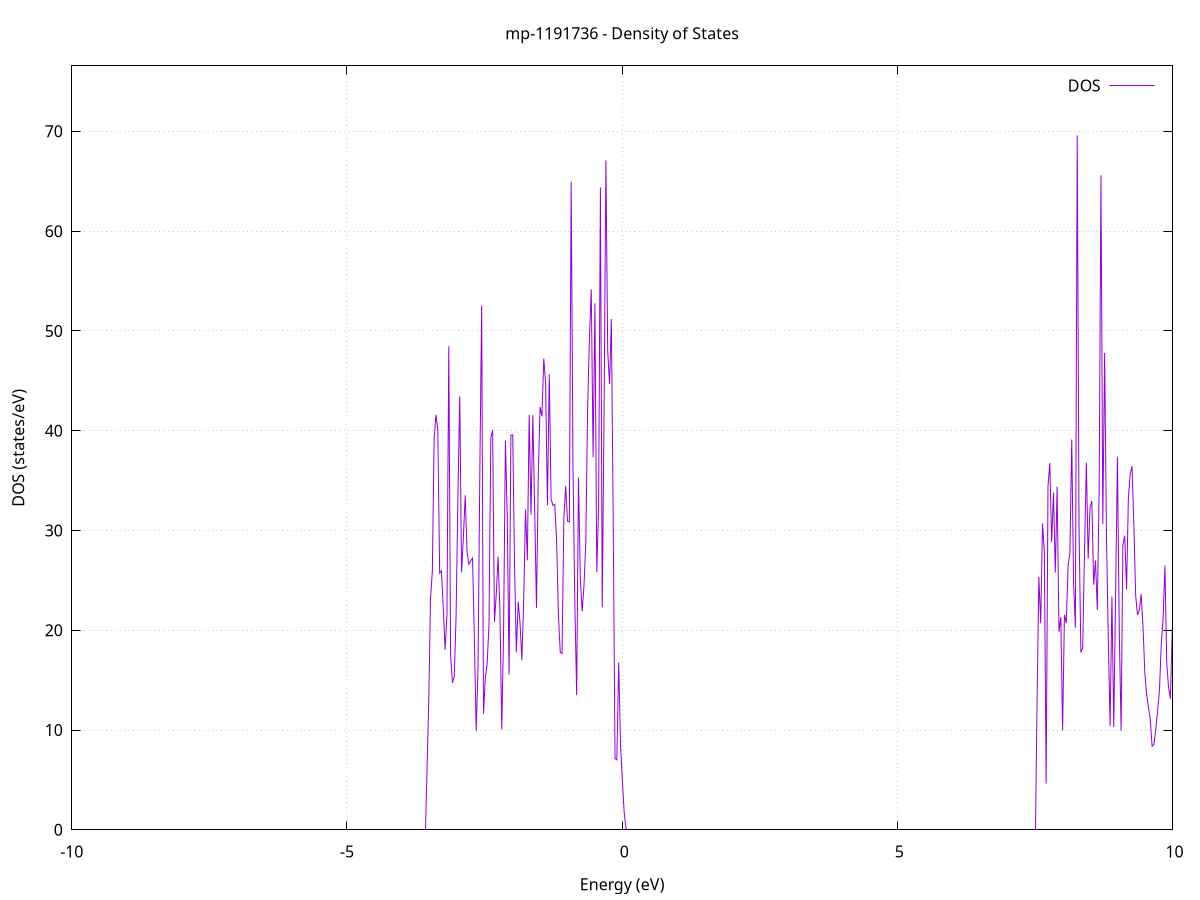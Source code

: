 set title 'mp-1191736 - Density of States'
set xlabel 'Energy (eV)'
set ylabel 'DOS (states/eV)'
set grid
set xrange [-10:10]
set yrange [0:76.562]
set xzeroaxis lt -1
set terminal png size 800,600
set output 'mp-1191736_dos_gnuplot.png'
plot '-' using 1:2 with lines title 'DOS'
-42.186600 0.000000
-42.153400 0.000000
-42.120200 0.000000
-42.087100 0.000000
-42.053900 0.000000
-42.020700 0.000000
-41.987500 0.000000
-41.954300 0.000000
-41.921100 0.000000
-41.887900 0.000000
-41.854700 0.000000
-41.821500 0.000000
-41.788300 0.000000
-41.755100 0.000000
-41.721900 0.000000
-41.688700 0.000000
-41.655500 0.000000
-41.622300 0.000000
-41.589100 0.000000
-41.555900 0.000000
-41.522700 0.000000
-41.489600 0.000000
-41.456400 0.000000
-41.423200 0.000000
-41.390000 0.000000
-41.356800 0.000000
-41.323600 0.000000
-41.290400 0.000000
-41.257200 0.000000
-41.224000 0.000000
-41.190800 0.000000
-41.157600 0.000000
-41.124400 0.000000
-41.091200 0.000000
-41.058000 0.000000
-41.024800 0.000000
-40.991600 0.000000
-40.958400 0.000000
-40.925200 0.000000
-40.892100 0.000000
-40.858900 0.000000
-40.825700 0.000000
-40.792500 0.000000
-40.759300 0.000000
-40.726100 0.000000
-40.692900 0.000000
-40.659700 0.000000
-40.626500 0.000000
-40.593300 0.000000
-40.560100 0.000000
-40.526900 0.000000
-40.493700 0.000000
-40.460500 0.000000
-40.427300 0.000000
-40.394100 0.000000
-40.360900 0.000000
-40.327800 0.000000
-40.294600 0.000000
-40.261400 0.000000
-40.228200 0.000000
-40.195000 0.000000
-40.161800 0.000000
-40.128600 0.000000
-40.095400 0.000000
-40.062200 0.000000
-40.029000 0.000000
-39.995800 0.000000
-39.962600 0.000000
-39.929400 0.000000
-39.896200 0.000000
-39.863000 0.000000
-39.829800 0.000000
-39.796600 0.000000
-39.763400 0.000000
-39.730300 0.000000
-39.697100 0.000000
-39.663900 0.000000
-39.630700 0.000000
-39.597500 0.000000
-39.564300 0.000000
-39.531100 0.000000
-39.497900 0.000000
-39.464700 0.000000
-39.431500 0.000000
-39.398300 0.000000
-39.365100 0.000000
-39.331900 0.000000
-39.298700 0.000000
-39.265500 0.000000
-39.232300 0.000000
-39.199100 0.000000
-39.165900 26.176000
-39.132800 0.000000
-39.099600 0.000000
-39.066400 0.000000
-39.033200 0.000000
-39.000000 0.000000
-38.966800 0.000000
-38.933600 0.000000
-38.900400 0.000000
-38.867200 0.000000
-38.834000 0.000000
-38.800800 0.000000
-38.767600 0.000000
-38.734400 0.000000
-38.701200 0.000000
-38.668000 0.000000
-38.634800 0.000000
-38.601600 0.000000
-38.568400 0.000000
-38.535300 0.000000
-38.502100 0.000000
-38.468900 0.000000
-38.435700 0.000000
-38.402500 0.000000
-38.369300 0.000000
-38.336100 0.000000
-38.302900 0.000000
-38.269700 0.000000
-38.236500 0.000000
-38.203300 0.000000
-38.170100 0.000000
-38.136900 0.000000
-38.103700 0.000000
-38.070500 0.000000
-38.037300 0.000000
-38.004100 0.000000
-37.970900 0.000000
-37.937800 0.000000
-37.904600 0.000000
-37.871400 0.000000
-37.838200 0.000000
-37.805000 0.000000
-37.771800 0.000000
-37.738600 0.000000
-37.705400 0.000000
-37.672200 0.000000
-37.639000 0.000000
-37.605800 0.000000
-37.572600 0.000000
-37.539400 0.000000
-37.506200 0.000000
-37.473000 0.000000
-37.439800 0.000000
-37.406600 0.000000
-37.373400 0.000000
-37.340300 0.000000
-37.307100 0.000000
-37.273900 0.000000
-37.240700 0.000000
-37.207500 0.000000
-37.174300 0.000000
-37.141100 0.000000
-37.107900 0.000000
-37.074700 0.000000
-37.041500 0.000000
-37.008300 0.000000
-36.975100 0.000000
-36.941900 0.000000
-36.908700 0.000000
-36.875500 0.000000
-36.842300 0.000000
-36.809100 0.000000
-36.775900 0.000000
-36.742800 0.000000
-36.709600 0.000000
-36.676400 0.000000
-36.643200 0.000000
-36.610000 0.000000
-36.576800 0.000000
-36.543600 0.000000
-36.510400 0.000000
-36.477200 0.000000
-36.444000 0.000000
-36.410800 0.000000
-36.377600 0.000000
-36.344400 0.000000
-36.311200 0.000000
-36.278000 0.000000
-36.244800 0.000000
-36.211600 0.000000
-36.178500 0.000000
-36.145300 0.000000
-36.112100 0.000000
-36.078900 0.000000
-36.045700 0.000000
-36.012500 0.000000
-35.979300 0.000000
-35.946100 0.000000
-35.912900 0.000000
-35.879700 0.000000
-35.846500 0.000000
-35.813300 0.000000
-35.780100 0.000000
-35.746900 0.000000
-35.713700 0.000000
-35.680500 0.000000
-35.647300 0.000000
-35.614100 0.000000
-35.581000 0.000000
-35.547800 0.000000
-35.514600 0.000000
-35.481400 0.000000
-35.448200 0.000000
-35.415000 0.000000
-35.381800 0.000000
-35.348600 0.000000
-35.315400 0.000000
-35.282200 0.000000
-35.249000 0.000000
-35.215800 0.000000
-35.182600 0.000000
-35.149400 0.000000
-35.116200 0.000000
-35.083000 0.000000
-35.049800 0.000000
-35.016600 0.000000
-34.983500 0.000000
-34.950300 0.000000
-34.917100 0.000000
-34.883900 0.000000
-34.850700 0.000000
-34.817500 0.000000
-34.784300 0.000000
-34.751100 0.000000
-34.717900 0.000000
-34.684700 0.000000
-34.651500 0.000000
-34.618300 0.000000
-34.585100 0.000000
-34.551900 0.000000
-34.518700 0.000000
-34.485500 0.000000
-34.452300 0.000000
-34.419100 0.000000
-34.386000 0.000000
-34.352800 0.000000
-34.319600 0.000000
-34.286400 0.000000
-34.253200 0.000000
-34.220000 0.000000
-34.186800 0.000000
-34.153600 0.000000
-34.120400 0.000000
-34.087200 0.000000
-34.054000 0.000000
-34.020800 0.000000
-33.987600 0.000000
-33.954400 0.000000
-33.921200 0.000000
-33.888000 0.000000
-33.854800 0.000000
-33.821600 0.000000
-33.788500 0.000000
-33.755300 0.000000
-33.722100 0.000000
-33.688900 0.000000
-33.655700 0.000000
-33.622500 0.000000
-33.589300 0.000000
-33.556100 0.000000
-33.522900 0.000000
-33.489700 0.000000
-33.456500 0.000000
-33.423300 0.000000
-33.390100 0.000000
-33.356900 0.000000
-33.323700 0.000000
-33.290500 0.000000
-33.257300 0.000000
-33.224100 0.000000
-33.191000 0.000000
-33.157800 0.000000
-33.124600 0.000000
-33.091400 0.000000
-33.058200 0.000000
-33.025000 0.000000
-32.991800 0.000000
-32.958600 0.000000
-32.925400 0.000000
-32.892200 0.000000
-32.859000 0.000000
-32.825800 0.000000
-32.792600 0.000000
-32.759400 0.000000
-32.726200 0.000000
-32.693000 0.000000
-32.659800 0.000000
-32.626600 0.000000
-32.593500 0.000000
-32.560300 0.000000
-32.527100 0.000000
-32.493900 0.000000
-32.460700 0.000000
-32.427500 0.000000
-32.394300 0.000000
-32.361100 0.000000
-32.327900 0.000000
-32.294700 0.000000
-32.261500 0.000000
-32.228300 0.000000
-32.195100 0.000000
-32.161900 0.000000
-32.128700 0.000000
-32.095500 0.000000
-32.062300 0.000000
-32.029200 0.000000
-31.996000 0.000000
-31.962800 0.000000
-31.929600 0.000000
-31.896400 0.000000
-31.863200 0.000000
-31.830000 0.000000
-31.796800 0.000000
-31.763600 0.000000
-31.730400 0.000000
-31.697200 0.000000
-31.664000 0.000000
-31.630800 0.000000
-31.597600 0.000000
-31.564400 0.000000
-31.531200 0.000000
-31.498000 0.000000
-31.464800 0.000000
-31.431700 0.000000
-31.398500 0.000000
-31.365300 0.000000
-31.332100 0.000000
-31.298900 0.000000
-31.265700 0.000000
-31.232500 0.000000
-31.199300 0.000000
-31.166100 0.000000
-31.132900 0.000000
-31.099700 0.000000
-31.066500 0.000000
-31.033300 0.000000
-31.000100 0.000000
-30.966900 0.000000
-30.933700 0.000000
-30.900500 0.000000
-30.867300 0.000000
-30.834200 0.000000
-30.801000 0.000000
-30.767800 0.000000
-30.734600 0.000000
-30.701400 0.000000
-30.668200 0.000000
-30.635000 0.000000
-30.601800 0.000000
-30.568600 0.000000
-30.535400 0.000000
-30.502200 0.000000
-30.469000 0.000000
-30.435800 0.000000
-30.402600 0.000000
-30.369400 0.000000
-30.336200 0.000000
-30.303000 0.000000
-30.269800 0.000000
-30.236700 0.000000
-30.203500 0.000000
-30.170300 0.000000
-30.137100 0.000000
-30.103900 0.000000
-30.070700 0.000000
-30.037500 0.000000
-30.004300 0.000000
-29.971100 0.000000
-29.937900 0.000000
-29.904700 0.000000
-29.871500 0.000000
-29.838300 0.000000
-29.805100 0.000000
-29.771900 0.000000
-29.738700 0.000000
-29.705500 0.000000
-29.672300 0.000000
-29.639200 0.000000
-29.606000 0.000000
-29.572800 0.000000
-29.539600 0.000000
-29.506400 0.000000
-29.473200 0.000000
-29.440000 0.000000
-29.406800 0.000000
-29.373600 0.000000
-29.340400 0.000000
-29.307200 0.000000
-29.274000 0.000000
-29.240800 0.000000
-29.207600 0.000000
-29.174400 0.000000
-29.141200 0.000000
-29.108000 0.000000
-29.074800 0.000000
-29.041700 0.000000
-29.008500 0.000000
-28.975300 0.000000
-28.942100 0.000000
-28.908900 0.000000
-28.875700 0.000000
-28.842500 0.000000
-28.809300 0.000000
-28.776100 0.000000
-28.742900 0.000000
-28.709700 0.000000
-28.676500 0.000000
-28.643300 0.000000
-28.610100 0.000000
-28.576900 0.000000
-28.543700 0.000000
-28.510500 0.000000
-28.477400 0.000000
-28.444200 0.000000
-28.411000 0.000000
-28.377800 0.000000
-28.344600 0.000000
-28.311400 0.000000
-28.278200 0.000000
-28.245000 0.000000
-28.211800 0.000000
-28.178600 0.000000
-28.145400 0.000000
-28.112200 0.000000
-28.079000 0.000000
-28.045800 0.000000
-28.012600 0.000000
-27.979400 0.000000
-27.946200 0.000000
-27.913000 0.000000
-27.879900 0.000000
-27.846700 0.000000
-27.813500 0.000000
-27.780300 0.000000
-27.747100 0.000000
-27.713900 0.000000
-27.680700 0.000000
-27.647500 0.000000
-27.614300 0.000000
-27.581100 0.000000
-27.547900 0.000000
-27.514700 0.000000
-27.481500 0.000000
-27.448300 0.000000
-27.415100 0.000000
-27.381900 0.000000
-27.348700 0.000000
-27.315500 0.000000
-27.282400 0.000000
-27.249200 0.000000
-27.216000 0.000000
-27.182800 0.000000
-27.149600 0.000000
-27.116400 0.000000
-27.083200 0.000000
-27.050000 0.000000
-27.016800 0.000000
-26.983600 0.000000
-26.950400 0.000000
-26.917200 0.000000
-26.884000 0.000000
-26.850800 0.000000
-26.817600 0.000000
-26.784400 0.000000
-26.751200 0.000000
-26.718000 0.000000
-26.684900 0.000000
-26.651700 0.000000
-26.618500 0.000000
-26.585300 0.000000
-26.552100 0.000000
-26.518900 0.000000
-26.485700 0.000000
-26.452500 0.000000
-26.419300 0.000000
-26.386100 0.000000
-26.352900 0.000000
-26.319700 0.000000
-26.286500 0.000000
-26.253300 0.000000
-26.220100 0.000000
-26.186900 0.000000
-26.153700 0.000000
-26.120500 0.000000
-26.087400 0.000000
-26.054200 0.000000
-26.021000 0.000000
-25.987800 0.000000
-25.954600 0.000000
-25.921400 0.000000
-25.888200 0.000000
-25.855000 0.000000
-25.821800 0.000000
-25.788600 0.000000
-25.755400 0.000000
-25.722200 0.000000
-25.689000 0.000000
-25.655800 0.000000
-25.622600 0.000000
-25.589400 0.000000
-25.556200 0.000000
-25.523000 0.000000
-25.489900 0.000000
-25.456700 0.000000
-25.423500 0.000000
-25.390300 0.000000
-25.357100 0.000000
-25.323900 0.000000
-25.290700 0.000000
-25.257500 0.000000
-25.224300 0.000000
-25.191100 0.000000
-25.157900 0.000000
-25.124700 0.000000
-25.091500 0.000000
-25.058300 0.000000
-25.025100 0.000000
-24.991900 0.000000
-24.958700 0.000000
-24.925500 0.000000
-24.892400 0.000000
-24.859200 0.000000
-24.826000 0.000000
-24.792800 0.000000
-24.759600 0.000000
-24.726400 0.000000
-24.693200 0.000000
-24.660000 0.000000
-24.626800 0.000000
-24.593600 0.000000
-24.560400 0.000000
-24.527200 0.000000
-24.494000 0.000000
-24.460800 0.000000
-24.427600 0.000000
-24.394400 0.000000
-24.361200 0.000000
-24.328100 0.000000
-24.294900 0.000000
-24.261700 0.000000
-24.228500 0.000000
-24.195300 0.000000
-24.162100 0.000000
-24.128900 0.000000
-24.095700 0.000000
-24.062500 0.000000
-24.029300 0.000000
-23.996100 0.000000
-23.962900 0.000000
-23.929700 0.000000
-23.896500 0.000000
-23.863300 0.000000
-23.830100 0.000000
-23.796900 0.000000
-23.763700 0.000000
-23.730600 0.000000
-23.697400 0.000000
-23.664200 0.000000
-23.631000 0.000000
-23.597800 0.000000
-23.564600 0.000000
-23.531400 0.000000
-23.498200 0.000000
-23.465000 0.000000
-23.431800 0.000000
-23.398600 0.000000
-23.365400 0.000000
-23.332200 0.000000
-23.299000 0.000000
-23.265800 0.000000
-23.232600 0.000000
-23.199400 0.000000
-23.166200 0.000000
-23.133100 0.000000
-23.099900 0.000000
-23.066700 0.000000
-23.033500 0.000000
-23.000300 0.000000
-22.967100 0.000000
-22.933900 0.000000
-22.900700 0.000000
-22.867500 0.000000
-22.834300 0.000000
-22.801100 0.000000
-22.767900 0.000000
-22.734700 0.000000
-22.701500 0.000000
-22.668300 0.000000
-22.635100 0.000000
-22.601900 0.000000
-22.568700 0.000000
-22.535600 0.000000
-22.502400 0.000000
-22.469200 0.000000
-22.436000 0.000000
-22.402800 0.000000
-22.369600 0.000000
-22.336400 0.000000
-22.303200 0.000000
-22.270000 0.000000
-22.236800 0.000000
-22.203600 0.000000
-22.170400 0.000000
-22.137200 0.000000
-22.104000 0.000000
-22.070800 0.000000
-22.037600 0.000000
-22.004400 0.000000
-21.971200 0.000000
-21.938100 0.000000
-21.904900 0.000000
-21.871700 0.000000
-21.838500 0.000000
-21.805300 0.000000
-21.772100 0.000000
-21.738900 0.000000
-21.705700 0.000000
-21.672500 0.000000
-21.639300 0.000000
-21.606100 0.000000
-21.572900 0.000000
-21.539700 27.842100
-21.506500 28.833200
-21.473300 14.232900
-21.440100 14.996300
-21.406900 21.443600
-21.373700 28.299600
-21.340600 22.047000
-21.307400 21.613000
-21.274200 24.441400
-21.241000 16.342100
-21.207800 8.717400
-21.174600 2.678700
-21.141400 1.892500
-21.108200 9.749200
-21.075000 60.109100
-21.041800 17.773600
-21.008600 16.016100
-20.975400 8.943400
-20.942200 7.455300
-20.909000 9.282000
-20.875800 10.415700
-20.842600 14.018500
-20.809400 33.752200
-20.776200 18.654500
-20.743100 25.874800
-20.709900 26.063500
-20.676700 20.329600
-20.643500 29.358000
-20.610300 15.085500
-20.577100 10.478400
-20.543900 8.877300
-20.510700 8.044700
-20.477500 10.422600
-20.444300 14.527700
-20.411100 16.269300
-20.377900 25.956800
-20.344700 21.333700
-20.311500 15.374300
-20.278300 16.655600
-20.245100 18.291800
-20.211900 20.667900
-20.178800 9.261900
-20.145600 16.374700
-20.112400 16.857000
-20.079200 19.846700
-20.046000 22.217300
-20.012800 33.884900
-19.979600 23.347800
-19.946400 26.735900
-19.913200 53.803400
-19.880000 2.410400
-19.846800 8.749000
-19.813600 30.371900
-19.780400 20.387400
-19.747200 16.430100
-19.714000 18.603200
-19.680800 11.371800
-19.647600 8.087700
-19.614400 6.115200
-19.581300 4.050600
-19.548100 0.697200
-19.514900 0.000000
-19.481700 0.000000
-19.448500 0.000000
-19.415300 0.000000
-19.382100 0.000000
-19.348900 0.000000
-19.315700 0.000000
-19.282500 0.000000
-19.249300 0.000000
-19.216100 0.000000
-19.182900 26.378300
-19.149700 87.167600
-19.116500 15.976500
-19.083300 25.047500
-19.050100 41.421000
-19.016900 30.483700
-18.983800 28.986000
-18.950600 42.537800
-18.917400 34.882500
-18.884200 11.838000
-18.851000 5.683800
-18.817800 17.573800
-18.784600 26.328400
-18.751400 25.092300
-18.718200 37.403800
-18.685000 13.335500
-18.651800 23.480400
-18.618600 14.881300
-18.585400 9.059200
-18.552200 12.172100
-18.519000 25.968600
-18.485800 36.240300
-18.452600 23.876100
-18.419400 24.167800
-18.386300 15.407300
-18.353100 16.923900
-18.319900 19.609700
-18.286700 36.290500
-18.253500 22.783700
-18.220300 17.035700
-18.187100 11.851300
-18.153900 15.708000
-18.120700 31.848300
-18.087500 31.539800
-18.054300 29.700000
-18.021100 29.507600
-17.987900 1.333400
-17.954700 8.311300
-17.921500 24.581600
-17.888300 68.941600
-17.855100 12.809000
-17.821900 4.005300
-17.788800 1.905100
-17.755600 0.556600
-17.722400 0.010700
-17.689200 0.000000
-17.656000 0.000000
-17.622800 0.000000
-17.589600 0.000000
-17.556400 0.000000
-17.523200 0.000000
-17.490000 0.000000
-17.456800 0.000000
-17.423600 0.000000
-17.390400 0.000000
-17.357200 0.000000
-17.324000 0.000000
-17.290800 0.000000
-17.257600 0.000000
-17.224400 0.000000
-17.191300 0.000000
-17.158100 0.000000
-17.124900 0.000000
-17.091700 0.000000
-17.058500 0.000000
-17.025300 0.000000
-16.992100 0.000000
-16.958900 0.000000
-16.925700 0.000000
-16.892500 0.000000
-16.859300 0.000000
-16.826100 0.000000
-16.792900 0.000000
-16.759700 0.000000
-16.726500 0.000000
-16.693300 0.000000
-16.660100 0.000000
-16.626900 0.000000
-16.593800 0.000000
-16.560600 0.000000
-16.527400 0.000000
-16.494200 0.000000
-16.461000 0.000000
-16.427800 0.000000
-16.394600 0.000000
-16.361400 0.000000
-16.328200 0.000000
-16.295000 0.000000
-16.261800 0.000000
-16.228600 0.000000
-16.195400 0.000000
-16.162200 0.000000
-16.129000 0.000000
-16.095800 0.000000
-16.062600 0.000000
-16.029500 0.000000
-15.996300 0.000000
-15.963100 0.000000
-15.929900 0.000000
-15.896700 0.000000
-15.863500 0.000000
-15.830300 0.000000
-15.797100 0.000000
-15.763900 0.000000
-15.730700 0.000000
-15.697500 0.000000
-15.664300 0.000000
-15.631100 0.000000
-15.597900 0.000000
-15.564700 0.000000
-15.531500 0.000000
-15.498300 0.000000
-15.465100 0.000000
-15.432000 0.000000
-15.398800 0.000000
-15.365600 0.000000
-15.332400 0.000000
-15.299200 0.000000
-15.266000 0.000000
-15.232800 0.000000
-15.199600 0.000000
-15.166400 0.000000
-15.133200 0.000000
-15.100000 0.000000
-15.066800 0.000000
-15.033600 0.000000
-15.000400 0.000000
-14.967200 0.000000
-14.934000 0.000000
-14.900800 0.000000
-14.867600 0.000000
-14.834500 0.000000
-14.801300 0.000000
-14.768100 0.000000
-14.734900 0.000000
-14.701700 0.000000
-14.668500 0.000000
-14.635300 0.000000
-14.602100 0.000000
-14.568900 0.000000
-14.535700 0.000000
-14.502500 0.000000
-14.469300 0.000000
-14.436100 0.000000
-14.402900 0.000000
-14.369700 0.000000
-14.336500 0.000000
-14.303300 0.000000
-14.270100 0.000000
-14.237000 0.000000
-14.203800 0.000000
-14.170600 0.000000
-14.137400 0.000000
-14.104200 0.000000
-14.071000 0.000000
-14.037800 0.000000
-14.004600 0.000000
-13.971400 0.000000
-13.938200 0.000000
-13.905000 0.000000
-13.871800 0.000000
-13.838600 0.000000
-13.805400 0.000000
-13.772200 0.000000
-13.739000 0.000000
-13.705800 0.000000
-13.672600 0.000000
-13.639500 0.000000
-13.606300 0.000000
-13.573100 0.000000
-13.539900 0.000000
-13.506700 0.000000
-13.473500 0.000000
-13.440300 0.000000
-13.407100 0.000000
-13.373900 0.000000
-13.340700 0.000000
-13.307500 0.000000
-13.274300 0.000000
-13.241100 0.000000
-13.207900 0.000000
-13.174700 0.000000
-13.141500 0.000000
-13.108300 0.000000
-13.075100 0.000000
-13.042000 0.000000
-13.008800 0.000000
-12.975600 0.000000
-12.942400 0.000000
-12.909200 0.000000
-12.876000 0.000000
-12.842800 0.000000
-12.809600 0.000000
-12.776400 0.000000
-12.743200 0.000000
-12.710000 0.000000
-12.676800 0.000000
-12.643600 0.000000
-12.610400 0.000000
-12.577200 0.000000
-12.544000 0.000000
-12.510800 0.000000
-12.477600 0.000000
-12.444500 0.000000
-12.411300 0.000000
-12.378100 0.000000
-12.344900 0.000000
-12.311700 0.000000
-12.278500 0.000000
-12.245300 0.000000
-12.212100 0.000000
-12.178900 0.000000
-12.145700 0.000000
-12.112500 0.000000
-12.079300 0.000000
-12.046100 0.000000
-12.012900 0.000000
-11.979700 0.000000
-11.946500 0.000000
-11.913300 0.000000
-11.880200 0.000000
-11.847000 0.000000
-11.813800 0.000000
-11.780600 0.000000
-11.747400 0.000000
-11.714200 0.000000
-11.681000 0.000000
-11.647800 0.000000
-11.614600 0.000000
-11.581400 0.000000
-11.548200 0.000000
-11.515000 0.000000
-11.481800 0.000000
-11.448600 0.000000
-11.415400 0.000000
-11.382200 0.000000
-11.349000 0.000000
-11.315800 0.000000
-11.282700 0.000000
-11.249500 0.000000
-11.216300 0.000000
-11.183100 0.000000
-11.149900 0.000000
-11.116700 0.000000
-11.083500 0.000000
-11.050300 0.000000
-11.017100 0.000000
-10.983900 0.000000
-10.950700 0.000000
-10.917500 0.000000
-10.884300 0.000000
-10.851100 0.000000
-10.817900 0.000000
-10.784700 0.000000
-10.751500 0.000000
-10.718300 0.000000
-10.685200 0.000000
-10.652000 0.000000
-10.618800 0.000000
-10.585600 0.000000
-10.552400 0.000000
-10.519200 0.000000
-10.486000 0.000000
-10.452800 0.000000
-10.419600 0.000000
-10.386400 0.000000
-10.353200 0.000000
-10.320000 0.000000
-10.286800 0.000000
-10.253600 0.000000
-10.220400 0.000000
-10.187200 0.000000
-10.154000 0.000000
-10.120800 0.000000
-10.087700 0.000000
-10.054500 0.000000
-10.021300 0.000000
-9.988100 0.000000
-9.954900 0.000000
-9.921700 0.000000
-9.888500 0.000000
-9.855300 0.000000
-9.822100 0.000000
-9.788900 0.000000
-9.755700 0.000000
-9.722500 0.000000
-9.689300 0.000000
-9.656100 0.000000
-9.622900 0.000000
-9.589700 0.000000
-9.556500 0.000000
-9.523300 0.000000
-9.490200 0.000000
-9.457000 0.000000
-9.423800 0.000000
-9.390600 0.000000
-9.357400 0.000000
-9.324200 0.000000
-9.291000 0.000000
-9.257800 0.000000
-9.224600 0.000000
-9.191400 0.000000
-9.158200 0.000000
-9.125000 0.000000
-9.091800 0.000000
-9.058600 0.000000
-9.025400 0.000000
-8.992200 0.000000
-8.959000 0.000000
-8.925800 0.000000
-8.892700 0.000000
-8.859500 0.000000
-8.826300 0.000000
-8.793100 0.000000
-8.759900 0.000000
-8.726700 0.000000
-8.693500 0.000000
-8.660300 0.000000
-8.627100 0.000000
-8.593900 0.000000
-8.560700 0.000000
-8.527500 0.000000
-8.494300 0.000000
-8.461100 0.000000
-8.427900 0.000000
-8.394700 0.000000
-8.361500 0.000000
-8.328300 0.000000
-8.295200 0.000000
-8.262000 0.000000
-8.228800 0.000000
-8.195600 0.000000
-8.162400 0.000000
-8.129200 0.000000
-8.096000 0.000000
-8.062800 0.000000
-8.029600 0.000000
-7.996400 0.000000
-7.963200 0.000000
-7.930000 0.000000
-7.896800 0.000000
-7.863600 0.000000
-7.830400 0.000000
-7.797200 0.000000
-7.764000 0.000000
-7.730900 0.000000
-7.697700 0.000000
-7.664500 0.000000
-7.631300 0.000000
-7.598100 0.000000
-7.564900 0.000000
-7.531700 0.000000
-7.498500 0.000000
-7.465300 0.000000
-7.432100 0.000000
-7.398900 0.000000
-7.365700 0.000000
-7.332500 0.000000
-7.299300 0.000000
-7.266100 0.000000
-7.232900 0.000000
-7.199700 0.000000
-7.166500 0.000000
-7.133400 0.000000
-7.100200 0.000000
-7.067000 0.000000
-7.033800 0.000000
-7.000600 0.000000
-6.967400 0.000000
-6.934200 0.000000
-6.901000 0.000000
-6.867800 0.000000
-6.834600 0.000000
-6.801400 0.000000
-6.768200 0.000000
-6.735000 0.000000
-6.701800 0.000000
-6.668600 0.000000
-6.635400 0.000000
-6.602200 0.000000
-6.569000 0.000000
-6.535900 0.000000
-6.502700 0.000000
-6.469500 0.000000
-6.436300 0.000000
-6.403100 0.000000
-6.369900 0.000000
-6.336700 0.000000
-6.303500 0.000000
-6.270300 0.000000
-6.237100 0.000000
-6.203900 0.000000
-6.170700 0.000000
-6.137500 0.000000
-6.104300 0.000000
-6.071100 0.000000
-6.037900 0.000000
-6.004700 0.000000
-5.971500 0.000000
-5.938400 0.000000
-5.905200 0.000000
-5.872000 0.000000
-5.838800 0.000000
-5.805600 0.000000
-5.772400 0.000000
-5.739200 0.000000
-5.706000 0.000000
-5.672800 0.000000
-5.639600 0.000000
-5.606400 0.000000
-5.573200 0.000000
-5.540000 0.000000
-5.506800 0.000000
-5.473600 0.000000
-5.440400 0.000000
-5.407200 0.000000
-5.374000 0.000000
-5.340900 0.000000
-5.307700 0.000000
-5.274500 0.000000
-5.241300 0.000000
-5.208100 0.000000
-5.174900 0.000000
-5.141700 0.000000
-5.108500 0.000000
-5.075300 0.000000
-5.042100 0.000000
-5.008900 0.000000
-4.975700 0.000000
-4.942500 0.000000
-4.909300 0.000000
-4.876100 0.000000
-4.842900 0.000000
-4.809700 0.000000
-4.776500 0.000000
-4.743400 0.000000
-4.710200 0.000000
-4.677000 0.000000
-4.643800 0.000000
-4.610600 0.000000
-4.577400 0.000000
-4.544200 0.000000
-4.511000 0.000000
-4.477800 0.000000
-4.444600 0.000000
-4.411400 0.000000
-4.378200 0.000000
-4.345000 0.000000
-4.311800 0.000000
-4.278600 0.000000
-4.245400 0.000000
-4.212200 0.000000
-4.179100 0.000000
-4.145900 0.000000
-4.112700 0.000000
-4.079500 0.000000
-4.046300 0.000000
-4.013100 0.000000
-3.979900 0.000000
-3.946700 0.000000
-3.913500 0.000000
-3.880300 0.000000
-3.847100 0.000000
-3.813900 0.000000
-3.780700 0.000000
-3.747500 0.000000
-3.714300 0.000000
-3.681100 0.000000
-3.647900 0.000000
-3.614700 0.000000
-3.581600 0.000000
-3.548400 5.369900
-3.515200 12.589700
-3.482000 23.218700
-3.448800 25.883300
-3.415600 39.236700
-3.382400 41.593900
-3.349200 40.058000
-3.316000 25.731900
-3.282800 25.968600
-3.249600 22.126100
-3.216400 18.050500
-3.183200 21.547000
-3.150000 48.455500
-3.116800 17.458100
-3.083600 14.730700
-3.050400 15.360800
-3.017200 21.444800
-2.984100 33.421900
-2.950900 43.442100
-2.917700 25.796000
-2.884500 29.368800
-2.851300 33.524600
-2.818100 27.838700
-2.784900 26.613000
-2.751700 26.962700
-2.718500 27.233200
-2.685300 19.192300
-2.652100 9.886200
-2.618900 16.234900
-2.585700 35.984300
-2.552500 52.545300
-2.519300 11.623400
-2.486100 15.200400
-2.452900 16.598400
-2.419700 20.554700
-2.386600 39.277900
-2.353400 40.080400
-2.320200 20.827100
-2.287000 23.668500
-2.253800 27.383900
-2.220600 21.907000
-2.187400 10.066500
-2.154200 19.931600
-2.121000 39.002100
-2.087800 31.388400
-2.054600 15.562700
-2.021400 39.536700
-1.988200 39.574600
-1.955000 26.529700
-1.921800 17.796200
-1.888600 22.857900
-1.855400 20.754100
-1.822200 17.008200
-1.789100 22.983400
-1.755900 32.105200
-1.722700 27.006500
-1.689500 41.564100
-1.656300 31.591500
-1.623100 41.542200
-1.589900 32.315200
-1.556700 22.235700
-1.523500 35.618600
-1.490300 42.383200
-1.457100 41.434000
-1.423900 47.227800
-1.390700 44.788800
-1.357500 32.516300
-1.324300 45.664000
-1.291100 33.155200
-1.257900 32.517500
-1.224700 32.604600
-1.191600 29.161200
-1.158400 21.645900
-1.125200 17.803800
-1.092000 17.669300
-1.058800 31.346700
-1.025600 34.435000
-0.992400 30.933800
-0.959200 30.863900
-0.926000 64.954000
-0.892800 36.169600
-0.859600 22.700300
-0.826400 13.493500
-0.793200 35.312100
-0.760000 25.147500
-0.726800 21.891200
-0.693600 24.433400
-0.660400 28.790800
-0.627200 42.273200
-0.594100 49.313600
-0.560900 54.153100
-0.527700 37.348600
-0.494500 52.761200
-0.461300 25.848300
-0.428100 32.194400
-0.394900 64.374700
-0.361700 22.286900
-0.328500 41.837500
-0.295300 67.089100
-0.262100 47.924100
-0.228900 44.677400
-0.195700 51.192900
-0.162500 31.109300
-0.129300 7.130200
-0.096100 7.010700
-0.062900 16.764700
-0.029800 8.563100
0.003400 4.997600
0.036600 1.763200
0.069800 0.138100
0.103000 0.000000
0.136200 0.000000
0.169400 0.000000
0.202600 0.000000
0.235800 0.000000
0.269000 0.000000
0.302200 0.000000
0.335400 0.000000
0.368600 0.000000
0.401800 0.000000
0.435000 0.000000
0.468200 0.000000
0.501400 0.000000
0.534600 0.000000
0.567700 0.000000
0.600900 0.000000
0.634100 0.000000
0.667300 0.000000
0.700500 0.000000
0.733700 0.000000
0.766900 0.000000
0.800100 0.000000
0.833300 0.000000
0.866500 0.000000
0.899700 0.000000
0.932900 0.000000
0.966100 0.000000
0.999300 0.000000
1.032500 0.000000
1.065700 0.000000
1.098900 0.000000
1.132100 0.000000
1.165200 0.000000
1.198400 0.000000
1.231600 0.000000
1.264800 0.000000
1.298000 0.000000
1.331200 0.000000
1.364400 0.000000
1.397600 0.000000
1.430800 0.000000
1.464000 0.000000
1.497200 0.000000
1.530400 0.000000
1.563600 0.000000
1.596800 0.000000
1.630000 0.000000
1.663200 0.000000
1.696400 0.000000
1.729600 0.000000
1.762700 0.000000
1.795900 0.000000
1.829100 0.000000
1.862300 0.000000
1.895500 0.000000
1.928700 0.000000
1.961900 0.000000
1.995100 0.000000
2.028300 0.000000
2.061500 0.000000
2.094700 0.000000
2.127900 0.000000
2.161100 0.000000
2.194300 0.000000
2.227500 0.000000
2.260700 0.000000
2.293900 0.000000
2.327100 0.000000
2.360200 0.000000
2.393400 0.000000
2.426600 0.000000
2.459800 0.000000
2.493000 0.000000
2.526200 0.000000
2.559400 0.000000
2.592600 0.000000
2.625800 0.000000
2.659000 0.000000
2.692200 0.000000
2.725400 0.000000
2.758600 0.000000
2.791800 0.000000
2.825000 0.000000
2.858200 0.000000
2.891400 0.000000
2.924600 0.000000
2.957700 0.000000
2.990900 0.000000
3.024100 0.000000
3.057300 0.000000
3.090500 0.000000
3.123700 0.000000
3.156900 0.000000
3.190100 0.000000
3.223300 0.000000
3.256500 0.000000
3.289700 0.000000
3.322900 0.000000
3.356100 0.000000
3.389300 0.000000
3.422500 0.000000
3.455700 0.000000
3.488900 0.000000
3.522100 0.000000
3.555200 0.000000
3.588400 0.000000
3.621600 0.000000
3.654800 0.000000
3.688000 0.000000
3.721200 0.000000
3.754400 0.000000
3.787600 0.000000
3.820800 0.000000
3.854000 0.000000
3.887200 0.000000
3.920400 0.000000
3.953600 0.000000
3.986800 0.000000
4.020000 0.000000
4.053200 0.000000
4.086400 0.000000
4.119500 0.000000
4.152700 0.000000
4.185900 0.000000
4.219100 0.000000
4.252300 0.000000
4.285500 0.000000
4.318700 0.000000
4.351900 0.000000
4.385100 0.000000
4.418300 0.000000
4.451500 0.000000
4.484700 0.000000
4.517900 0.000000
4.551100 0.000000
4.584300 0.000000
4.617500 0.000000
4.650700 0.000000
4.683900 0.000000
4.717000 0.000000
4.750200 0.000000
4.783400 0.000000
4.816600 0.000000
4.849800 0.000000
4.883000 0.000000
4.916200 0.000000
4.949400 0.000000
4.982600 0.000000
5.015800 0.000000
5.049000 0.000000
5.082200 0.000000
5.115400 0.000000
5.148600 0.000000
5.181800 0.000000
5.215000 0.000000
5.248200 0.000000
5.281400 0.000000
5.314500 0.000000
5.347700 0.000000
5.380900 0.000000
5.414100 0.000000
5.447300 0.000000
5.480500 0.000000
5.513700 0.000000
5.546900 0.000000
5.580100 0.000000
5.613300 0.000000
5.646500 0.000000
5.679700 0.000000
5.712900 0.000000
5.746100 0.000000
5.779300 0.000000
5.812500 0.000000
5.845700 0.000000
5.878900 0.000000
5.912000 0.000000
5.945200 0.000000
5.978400 0.000000
6.011600 0.000000
6.044800 0.000000
6.078000 0.000000
6.111200 0.000000
6.144400 0.000000
6.177600 0.000000
6.210800 0.000000
6.244000 0.000000
6.277200 0.000000
6.310400 0.000000
6.343600 0.000000
6.376800 0.000000
6.410000 0.000000
6.443200 0.000000
6.476400 0.000000
6.509500 0.000000
6.542700 0.000000
6.575900 0.000000
6.609100 0.000000
6.642300 0.000000
6.675500 0.000000
6.708700 0.000000
6.741900 0.000000
6.775100 0.000000
6.808300 0.000000
6.841500 0.000000
6.874700 0.000000
6.907900 0.000000
6.941100 0.000000
6.974300 0.000000
7.007500 0.000000
7.040700 0.000000
7.073900 0.000000
7.107000 0.000000
7.140200 0.000000
7.173400 0.000000
7.206600 0.000000
7.239800 0.000000
7.273000 0.000000
7.306200 0.000000
7.339400 0.000000
7.372600 0.000000
7.405800 0.000000
7.439000 0.000000
7.472200 0.000000
7.505400 0.000000
7.538600 12.603400
7.571800 25.339600
7.605000 20.702500
7.638200 30.703200
7.671400 27.808000
7.704500 4.621500
7.737700 34.412700
7.770900 36.760100
7.804100 28.823700
7.837300 33.784500
7.870500 25.788500
7.903700 34.395600
7.936900 19.836200
7.970100 21.317000
8.003300 9.950800
8.036500 21.532700
8.069700 20.726500
8.102900 26.438400
8.136100 27.752000
8.169300 39.112400
8.202500 24.726700
8.235700 20.249200
8.268800 69.601700
8.302000 30.226200
8.335200 17.769200
8.368400 18.266600
8.401600 28.017800
8.434800 36.791200
8.468000 27.186200
8.501200 32.296400
8.534400 32.961000
8.567600 24.562700
8.600800 26.985300
8.634000 22.030900
8.667200 34.000000
8.700400 65.599500
8.733600 30.634400
8.766800 47.788200
8.800000 29.638600
8.833200 19.164800
8.866300 10.408400
8.899500 23.365500
8.932700 10.303500
8.965900 23.461100
8.999100 37.390300
9.032300 20.271100
9.065500 9.920500
9.098700 28.571000
9.131900 29.479000
9.165100 24.111000
9.198300 33.247500
9.231500 35.642800
9.264700 36.439000
9.297900 30.576500
9.331100 23.471900
9.364300 21.536800
9.397500 22.044700
9.430700 23.619100
9.463800 20.414200
9.497000 15.780800
9.530200 13.544300
9.563400 12.267100
9.596600 11.055200
9.629800 8.371100
9.663000 8.565000
9.696200 10.094700
9.729400 11.915800
9.762600 13.930000
9.795800 18.590300
9.829000 21.111500
9.862200 26.497800
9.895400 16.708600
9.928600 14.231800
9.961800 13.127200
9.995000 20.144500
10.028200 7.667600
10.061300 12.647100
10.094500 2.098800
10.127700 0.783400
10.160900 1.184800
10.194100 3.847800
10.227300 4.338400
10.260500 4.773400
10.293700 4.971800
10.326900 5.646900
10.360100 6.249500
10.393300 5.622300
10.426500 4.279400
10.459700 3.613300
10.492900 2.774700
10.526100 1.763500
10.559300 1.494400
10.592500 1.484100
10.625700 1.476300
10.658800 1.479600
10.692000 1.498600
10.725200 1.533300
10.758400 1.583600
10.791600 1.647900
10.824800 1.725300
10.858000 1.815800
10.891200 1.919500
10.924400 2.036300
10.957600 2.150000
10.990800 2.140200
11.024000 2.134900
11.057200 2.134100
11.090400 2.137800
11.123600 2.145900
11.156800 2.158700
11.190000 2.175800
11.223200 2.185600
11.256300 2.185300
11.289500 2.174700
11.322700 2.153900
11.355900 2.122900
11.389100 2.405000
11.422300 2.257500
11.455500 2.111800
11.488700 1.967800
11.521900 1.137600
11.555100 0.956700
11.588300 0.936000
11.621500 0.931900
11.654700 0.944300
11.687900 1.379100
11.721100 1.519400
11.754300 1.688100
11.787500 1.885100
11.820700 2.110400
11.853800 2.182400
11.887000 2.321300
11.920200 2.458200
11.953400 2.592800
11.986600 2.725400
12.019800 2.855800
12.053000 2.984000
12.086200 3.110100
12.119400 3.234100
12.152600 3.355900
12.185800 4.535100
12.219000 3.084100
12.252200 3.090300
12.285400 3.083800
12.318600 3.061800
12.351800 3.002500
12.385000 2.904700
12.418100 2.791400
12.451300 2.680600
12.484500 2.713200
12.517700 2.666200
12.550900 2.624500
12.584100 2.588200
12.617300 2.557300
12.650500 2.531700
12.683700 2.511500
12.716900 2.493800
12.750100 2.525400
12.783300 2.571500
12.816500 2.621900
12.849700 2.676600
12.882900 2.747800
12.916100 2.827600
12.949300 2.920600
12.982500 3.027800
13.015600 3.151100
13.048800 3.291400
13.082000 3.448300
13.115200 3.621500
13.148400 3.811000
13.181600 4.021100
13.214800 4.411500
13.248000 4.890600
13.281200 5.653600
13.314400 5.957000
13.347600 6.174800
13.380800 6.236900
13.414000 6.078700
13.447200 5.985100
13.480400 5.996600
13.513600 5.950100
13.546800 5.774900
13.580000 5.525100
13.613100 5.260100
13.646300 4.998600
13.679500 4.740200
13.712700 4.180000
13.745900 3.851700
13.779100 3.614100
13.812300 3.451900
13.845500 3.298000
13.878700 3.268400
13.911900 3.072800
13.945100 2.754800
13.978300 2.312100
14.011500 1.988200
14.044700 1.907000
14.077900 2.157000
14.111100 2.501400
14.144300 2.910200
14.177500 3.378200
14.210600 3.903800
14.243800 4.487100
14.277000 5.131200
14.310200 5.937900
14.343400 6.906000
14.376600 9.720100
14.409800 11.437900
14.443000 11.102400
14.476200 9.767700
14.509400 9.742900
14.542600 9.845100
14.575800 10.239600
14.609000 6.068400
14.642200 2.898800
14.675400 2.604100
14.708600 2.365000
14.741800 2.951000
14.775000 3.593500
14.808100 4.567000
14.841300 5.683100
14.874500 6.825300
14.907700 8.164100
14.940900 8.805300
14.974100 9.064300
15.007300 8.952900
15.040500 7.877700
15.073700 6.758600
15.106900 5.024500
15.140100 5.084700
15.173300 5.172400
15.206500 5.248600
15.239700 5.313300
15.272900 5.366400
15.306100 5.407900
15.339300 5.463400
15.372500 5.547900
15.405600 5.337500
15.438800 3.939300
15.472000 3.972500
15.505200 4.043800
15.538400 4.165400
15.571600 4.336200
15.604800 4.457100
15.638000 4.485700
15.671200 5.880000
15.704400 6.194500
15.737600 6.166900
15.770800 6.016200
15.804000 6.181800
15.837200 7.258700
15.870400 11.258300
15.903600 7.617300
15.936800 5.489800
15.970000 4.457200
16.003100 4.277100
16.036300 4.241400
16.069500 4.110800
16.102700 4.040400
16.135900 4.031500
16.169100 4.103300
16.202300 5.159500
16.235500 5.854700
16.268700 6.388100
16.301900 7.241300
16.335100 8.027500
16.368300 9.780500
16.401500 11.070200
16.434700 11.441800
16.467900 11.235300
16.501100 9.701300
16.534300 8.054700
16.567400 7.282900
16.600600 6.784700
16.633800 6.331600
16.667000 5.968400
16.700200 5.717300
16.733400 5.482700
16.766600 4.335000
16.799800 4.831900
16.833000 8.168500
16.866200 7.590200
16.899400 7.070000
16.932600 5.977400
16.965800 5.626700
16.999000 6.288900
17.032200 7.571800
17.065400 9.239600
17.098600 11.095500
17.131800 10.622800
17.164900 10.398500
17.198100 9.518900
17.231300 2.635300
17.264500 3.002700
17.297700 3.403300
17.330900 3.837000
17.364100 4.303900
17.397300 6.852800
17.430500 9.264900
17.463700 9.346000
17.496900 9.227300
17.530100 8.644900
17.563300 7.909000
17.596500 9.330800
17.629700 10.503600
17.662900 10.424800
17.696100 9.551100
17.729300 8.945600
17.762400 11.837400
17.795600 9.557300
17.828800 14.386000
17.862000 16.161100
17.895200 17.840300
17.928400 16.890300
17.961600 27.790400
17.994800 9.979900
18.028000 8.434000
18.061200 10.395100
18.094400 12.183300
18.127600 11.366700
18.160800 9.348800
18.194000 8.279700
18.227200 6.305200
18.260400 4.682400
18.293600 7.036500
18.326800 13.780100
18.359900 13.252600
18.393100 13.812100
18.426300 15.807600
18.459500 14.720800
18.492700 14.552100
18.525900 15.698700
18.559100 16.702900
18.592300 16.071700
18.625500 12.198900
18.658700 9.145600
18.691900 7.459700
18.725100 6.721900
18.758300 11.367400
18.791500 10.608300
18.824700 9.334200
18.857900 9.375700
18.891100 10.645300
18.924300 17.310600
18.957400 12.197600
18.990600 11.141500
19.023800 9.974100
19.057000 8.637500
19.090200 7.480200
19.123400 9.050200
19.156600 10.394100
19.189800 11.093500
19.223000 9.662900
19.256200 8.985500
19.289400 8.464100
19.322600 8.170700
19.355800 8.444500
19.389000 8.558900
19.422200 8.477400
19.455400 8.972300
19.488600 12.513600
19.521800 7.230300
19.554900 6.751000
19.588100 5.331500
19.621300 6.849900
19.654500 8.320000
19.687700 9.814100
19.720900 10.231800
19.754100 10.575400
19.787300 11.740000
19.820500 10.442600
19.853700 9.299600
19.886900 8.787100
19.920100 9.011900
19.953300 7.338000
19.986500 0.596800
20.019700 1.673700
20.052900 2.103700
20.086100 2.578300
20.119200 3.097400
20.152400 3.661100
20.185600 4.269400
20.218800 6.183100
20.252000 8.488200
20.285200 7.145400
20.318400 6.533300
20.351600 8.750000
20.384800 8.976500
20.418000 10.671700
20.451200 11.220100
20.484400 7.561200
20.517600 5.166200
20.550800 4.360800
20.584000 3.828600
20.617200 3.544600
20.650400 3.500400
20.683600 3.689000
20.716700 4.767700
20.749900 9.412600
20.783100 17.601700
20.816300 17.227100
20.849500 8.729900
20.882700 6.992100
20.915900 7.611900
20.949100 10.168700
20.982300 11.701200
21.015500 10.448700
21.048700 9.870200
21.081900 5.118100
21.115100 2.017600
21.148300 0.559600
21.181500 0.003900
21.214700 0.000000
21.247900 0.000000
21.281100 0.000000
21.314200 0.000000
21.347400 0.000000
21.380600 0.000000
21.413800 0.000000
21.447000 0.000000
21.480200 0.000000
21.513400 0.000000
21.546600 0.000000
21.579800 0.000000
21.613000 0.000000
21.646200 0.000000
21.679400 0.000000
21.712600 0.000000
21.745800 0.000000
21.779000 0.000000
21.812200 0.000000
21.845400 0.000000
21.878600 0.000000
21.911700 0.000000
21.944900 0.000000
21.978100 0.000000
22.011300 0.000000
22.044500 0.000000
22.077700 0.000000
22.110900 0.000000
22.144100 0.000000
22.177300 0.000000
22.210500 0.000000
22.243700 0.000000
22.276900 0.000000
22.310100 0.000000
22.343300 0.000000
22.376500 0.000000
22.409700 0.000000
22.442900 0.000000
22.476100 0.000000
22.509200 0.000000
22.542400 0.000000
22.575600 0.000000
22.608800 0.000000
22.642000 0.000000
22.675200 0.000000
22.708400 0.000000
22.741600 0.000000
22.774800 0.000000
22.808000 0.000000
22.841200 0.000000
22.874400 0.000000
22.907600 0.000000
22.940800 0.000000
22.974000 0.000000
23.007200 0.000000
23.040400 0.000000
23.073600 0.000000
23.106700 0.000000
23.139900 0.000000
23.173100 0.000000
23.206300 0.000000
23.239500 0.000000
23.272700 0.000000
23.305900 0.000000
23.339100 0.000000
23.372300 0.000000
23.405500 0.000000
23.438700 0.000000
23.471900 0.000000
23.505100 0.000000
23.538300 0.000000
23.571500 0.000000
23.604700 0.000000
23.637900 0.000000
23.671100 0.000000
23.704200 0.000000
23.737400 0.000000
23.770600 0.000000
23.803800 0.000000
23.837000 0.000000
23.870200 0.000000
23.903400 0.000000
23.936600 0.000000
23.969800 0.000000
24.003000 0.000000
24.036200 0.000000
24.069400 0.000000
24.102600 0.000000
24.135800 0.000000
24.169000 0.000000
24.202200 0.000000
e

